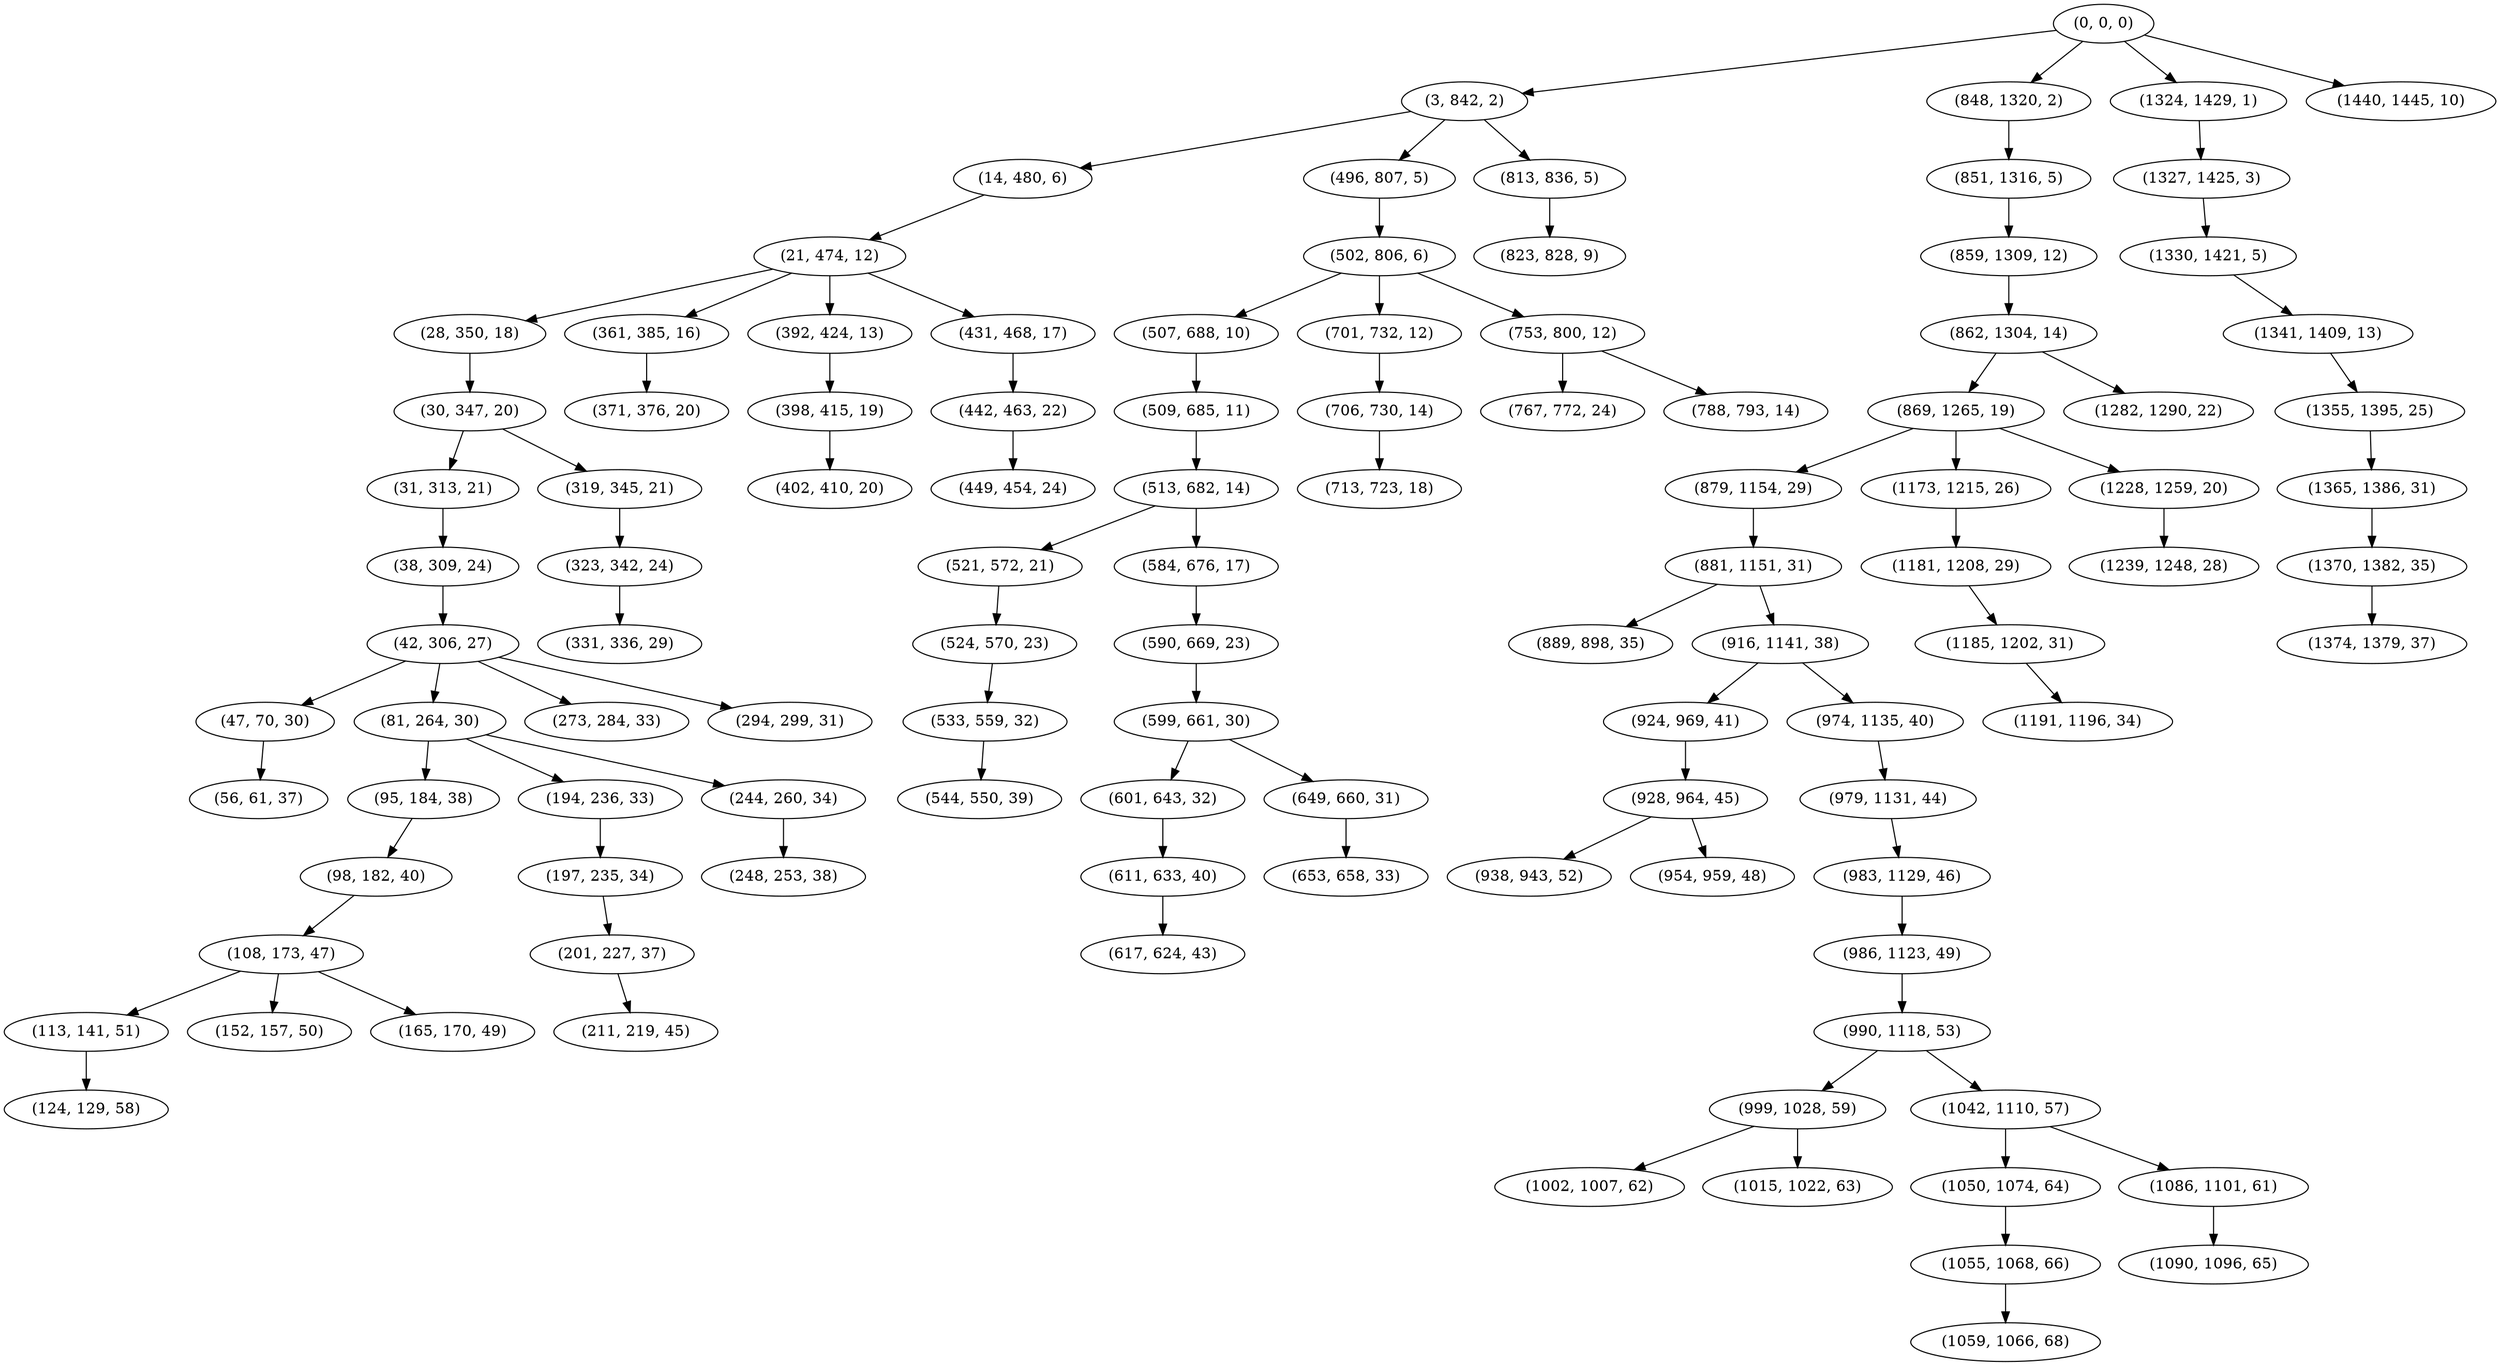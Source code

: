 digraph tree {
    "(0, 0, 0)";
    "(3, 842, 2)";
    "(14, 480, 6)";
    "(21, 474, 12)";
    "(28, 350, 18)";
    "(30, 347, 20)";
    "(31, 313, 21)";
    "(38, 309, 24)";
    "(42, 306, 27)";
    "(47, 70, 30)";
    "(56, 61, 37)";
    "(81, 264, 30)";
    "(95, 184, 38)";
    "(98, 182, 40)";
    "(108, 173, 47)";
    "(113, 141, 51)";
    "(124, 129, 58)";
    "(152, 157, 50)";
    "(165, 170, 49)";
    "(194, 236, 33)";
    "(197, 235, 34)";
    "(201, 227, 37)";
    "(211, 219, 45)";
    "(244, 260, 34)";
    "(248, 253, 38)";
    "(273, 284, 33)";
    "(294, 299, 31)";
    "(319, 345, 21)";
    "(323, 342, 24)";
    "(331, 336, 29)";
    "(361, 385, 16)";
    "(371, 376, 20)";
    "(392, 424, 13)";
    "(398, 415, 19)";
    "(402, 410, 20)";
    "(431, 468, 17)";
    "(442, 463, 22)";
    "(449, 454, 24)";
    "(496, 807, 5)";
    "(502, 806, 6)";
    "(507, 688, 10)";
    "(509, 685, 11)";
    "(513, 682, 14)";
    "(521, 572, 21)";
    "(524, 570, 23)";
    "(533, 559, 32)";
    "(544, 550, 39)";
    "(584, 676, 17)";
    "(590, 669, 23)";
    "(599, 661, 30)";
    "(601, 643, 32)";
    "(611, 633, 40)";
    "(617, 624, 43)";
    "(649, 660, 31)";
    "(653, 658, 33)";
    "(701, 732, 12)";
    "(706, 730, 14)";
    "(713, 723, 18)";
    "(753, 800, 12)";
    "(767, 772, 24)";
    "(788, 793, 14)";
    "(813, 836, 5)";
    "(823, 828, 9)";
    "(848, 1320, 2)";
    "(851, 1316, 5)";
    "(859, 1309, 12)";
    "(862, 1304, 14)";
    "(869, 1265, 19)";
    "(879, 1154, 29)";
    "(881, 1151, 31)";
    "(889, 898, 35)";
    "(916, 1141, 38)";
    "(924, 969, 41)";
    "(928, 964, 45)";
    "(938, 943, 52)";
    "(954, 959, 48)";
    "(974, 1135, 40)";
    "(979, 1131, 44)";
    "(983, 1129, 46)";
    "(986, 1123, 49)";
    "(990, 1118, 53)";
    "(999, 1028, 59)";
    "(1002, 1007, 62)";
    "(1015, 1022, 63)";
    "(1042, 1110, 57)";
    "(1050, 1074, 64)";
    "(1055, 1068, 66)";
    "(1059, 1066, 68)";
    "(1086, 1101, 61)";
    "(1090, 1096, 65)";
    "(1173, 1215, 26)";
    "(1181, 1208, 29)";
    "(1185, 1202, 31)";
    "(1191, 1196, 34)";
    "(1228, 1259, 20)";
    "(1239, 1248, 28)";
    "(1282, 1290, 22)";
    "(1324, 1429, 1)";
    "(1327, 1425, 3)";
    "(1330, 1421, 5)";
    "(1341, 1409, 13)";
    "(1355, 1395, 25)";
    "(1365, 1386, 31)";
    "(1370, 1382, 35)";
    "(1374, 1379, 37)";
    "(1440, 1445, 10)";
    "(0, 0, 0)" -> "(3, 842, 2)";
    "(0, 0, 0)" -> "(848, 1320, 2)";
    "(0, 0, 0)" -> "(1324, 1429, 1)";
    "(0, 0, 0)" -> "(1440, 1445, 10)";
    "(3, 842, 2)" -> "(14, 480, 6)";
    "(3, 842, 2)" -> "(496, 807, 5)";
    "(3, 842, 2)" -> "(813, 836, 5)";
    "(14, 480, 6)" -> "(21, 474, 12)";
    "(21, 474, 12)" -> "(28, 350, 18)";
    "(21, 474, 12)" -> "(361, 385, 16)";
    "(21, 474, 12)" -> "(392, 424, 13)";
    "(21, 474, 12)" -> "(431, 468, 17)";
    "(28, 350, 18)" -> "(30, 347, 20)";
    "(30, 347, 20)" -> "(31, 313, 21)";
    "(30, 347, 20)" -> "(319, 345, 21)";
    "(31, 313, 21)" -> "(38, 309, 24)";
    "(38, 309, 24)" -> "(42, 306, 27)";
    "(42, 306, 27)" -> "(47, 70, 30)";
    "(42, 306, 27)" -> "(81, 264, 30)";
    "(42, 306, 27)" -> "(273, 284, 33)";
    "(42, 306, 27)" -> "(294, 299, 31)";
    "(47, 70, 30)" -> "(56, 61, 37)";
    "(81, 264, 30)" -> "(95, 184, 38)";
    "(81, 264, 30)" -> "(194, 236, 33)";
    "(81, 264, 30)" -> "(244, 260, 34)";
    "(95, 184, 38)" -> "(98, 182, 40)";
    "(98, 182, 40)" -> "(108, 173, 47)";
    "(108, 173, 47)" -> "(113, 141, 51)";
    "(108, 173, 47)" -> "(152, 157, 50)";
    "(108, 173, 47)" -> "(165, 170, 49)";
    "(113, 141, 51)" -> "(124, 129, 58)";
    "(194, 236, 33)" -> "(197, 235, 34)";
    "(197, 235, 34)" -> "(201, 227, 37)";
    "(201, 227, 37)" -> "(211, 219, 45)";
    "(244, 260, 34)" -> "(248, 253, 38)";
    "(319, 345, 21)" -> "(323, 342, 24)";
    "(323, 342, 24)" -> "(331, 336, 29)";
    "(361, 385, 16)" -> "(371, 376, 20)";
    "(392, 424, 13)" -> "(398, 415, 19)";
    "(398, 415, 19)" -> "(402, 410, 20)";
    "(431, 468, 17)" -> "(442, 463, 22)";
    "(442, 463, 22)" -> "(449, 454, 24)";
    "(496, 807, 5)" -> "(502, 806, 6)";
    "(502, 806, 6)" -> "(507, 688, 10)";
    "(502, 806, 6)" -> "(701, 732, 12)";
    "(502, 806, 6)" -> "(753, 800, 12)";
    "(507, 688, 10)" -> "(509, 685, 11)";
    "(509, 685, 11)" -> "(513, 682, 14)";
    "(513, 682, 14)" -> "(521, 572, 21)";
    "(513, 682, 14)" -> "(584, 676, 17)";
    "(521, 572, 21)" -> "(524, 570, 23)";
    "(524, 570, 23)" -> "(533, 559, 32)";
    "(533, 559, 32)" -> "(544, 550, 39)";
    "(584, 676, 17)" -> "(590, 669, 23)";
    "(590, 669, 23)" -> "(599, 661, 30)";
    "(599, 661, 30)" -> "(601, 643, 32)";
    "(599, 661, 30)" -> "(649, 660, 31)";
    "(601, 643, 32)" -> "(611, 633, 40)";
    "(611, 633, 40)" -> "(617, 624, 43)";
    "(649, 660, 31)" -> "(653, 658, 33)";
    "(701, 732, 12)" -> "(706, 730, 14)";
    "(706, 730, 14)" -> "(713, 723, 18)";
    "(753, 800, 12)" -> "(767, 772, 24)";
    "(753, 800, 12)" -> "(788, 793, 14)";
    "(813, 836, 5)" -> "(823, 828, 9)";
    "(848, 1320, 2)" -> "(851, 1316, 5)";
    "(851, 1316, 5)" -> "(859, 1309, 12)";
    "(859, 1309, 12)" -> "(862, 1304, 14)";
    "(862, 1304, 14)" -> "(869, 1265, 19)";
    "(862, 1304, 14)" -> "(1282, 1290, 22)";
    "(869, 1265, 19)" -> "(879, 1154, 29)";
    "(869, 1265, 19)" -> "(1173, 1215, 26)";
    "(869, 1265, 19)" -> "(1228, 1259, 20)";
    "(879, 1154, 29)" -> "(881, 1151, 31)";
    "(881, 1151, 31)" -> "(889, 898, 35)";
    "(881, 1151, 31)" -> "(916, 1141, 38)";
    "(916, 1141, 38)" -> "(924, 969, 41)";
    "(916, 1141, 38)" -> "(974, 1135, 40)";
    "(924, 969, 41)" -> "(928, 964, 45)";
    "(928, 964, 45)" -> "(938, 943, 52)";
    "(928, 964, 45)" -> "(954, 959, 48)";
    "(974, 1135, 40)" -> "(979, 1131, 44)";
    "(979, 1131, 44)" -> "(983, 1129, 46)";
    "(983, 1129, 46)" -> "(986, 1123, 49)";
    "(986, 1123, 49)" -> "(990, 1118, 53)";
    "(990, 1118, 53)" -> "(999, 1028, 59)";
    "(990, 1118, 53)" -> "(1042, 1110, 57)";
    "(999, 1028, 59)" -> "(1002, 1007, 62)";
    "(999, 1028, 59)" -> "(1015, 1022, 63)";
    "(1042, 1110, 57)" -> "(1050, 1074, 64)";
    "(1042, 1110, 57)" -> "(1086, 1101, 61)";
    "(1050, 1074, 64)" -> "(1055, 1068, 66)";
    "(1055, 1068, 66)" -> "(1059, 1066, 68)";
    "(1086, 1101, 61)" -> "(1090, 1096, 65)";
    "(1173, 1215, 26)" -> "(1181, 1208, 29)";
    "(1181, 1208, 29)" -> "(1185, 1202, 31)";
    "(1185, 1202, 31)" -> "(1191, 1196, 34)";
    "(1228, 1259, 20)" -> "(1239, 1248, 28)";
    "(1324, 1429, 1)" -> "(1327, 1425, 3)";
    "(1327, 1425, 3)" -> "(1330, 1421, 5)";
    "(1330, 1421, 5)" -> "(1341, 1409, 13)";
    "(1341, 1409, 13)" -> "(1355, 1395, 25)";
    "(1355, 1395, 25)" -> "(1365, 1386, 31)";
    "(1365, 1386, 31)" -> "(1370, 1382, 35)";
    "(1370, 1382, 35)" -> "(1374, 1379, 37)";
}
